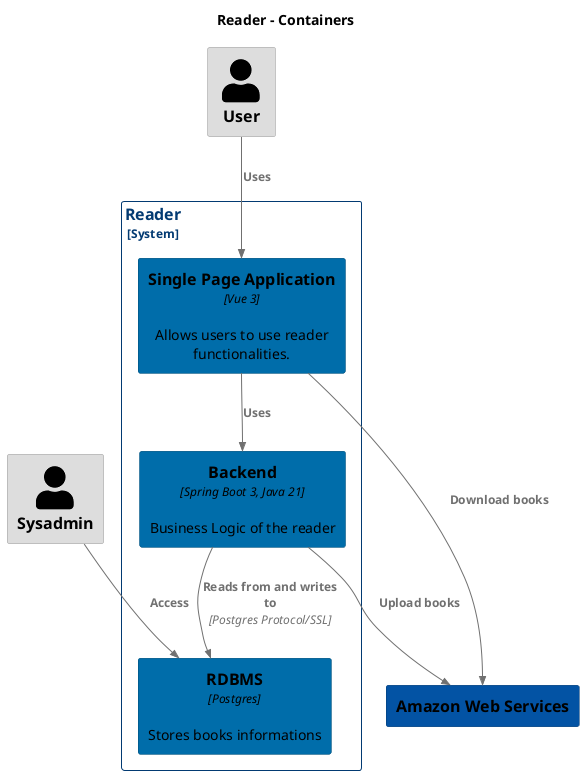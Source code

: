 @startuml
set separator none
title Reader - Containers

top to bottom direction

!include <C4/C4>
!include <C4/C4_Context>
!include <C4/C4_Container>
!include <awslib/AWSCommon>
!include <awslib/Storage/SimpleStorageServiceBucket>

AddElementTag("Software System", $bgColor="#0353a4", $borderColor="#023a72", $fontColor="#000000", $sprite="", $shadowing="", $borderStyle="solid")
AddElementTag("Element", $bgColor="#dddddd", $borderColor="#9a9a9a", $fontColor="#000000", $sprite="", $shadowing="", $borderStyle="solid")
AddElementTag("Container", $bgColor="#006daa", $borderColor="#004c76", $fontColor="#000000", $sprite="", $shadowing="", $borderStyle="solid")

AddRelTag("Relationship", $textColor="#707070", $lineColor="#707070", $lineStyle = "")

AddBoundaryTag("Software System", $bgColor="#ffffff", $borderColor="#023a72", $fontColor="#023a72", $shadowing="", $borderStyle="solid")

Person(User, "User", $descr="", $tags="Element", $link="")
Person(Sysadmin, "Sysadmin", $descr="", $tags="Element", $link="")
System(AmazonWebServices, "Amazon Web Services", $descr="", $tags="Software System", $link="")

System_Boundary("Reader_boundary", "Reader", $tags="Software System") {
  Container(Reader.SinglePageApplication, "Single Page Application", $techn="Vue 3", $descr="Allows users to use reader functionalities.", $tags="Container", $link="")
  Container(Reader.Backend, "Backend", $techn="Spring Boot 3, Java 21", $descr="Business Logic of the reader", $tags="Container", $link="")
  Container(Reader.RDBMS, "RDBMS", $techn="Postgres", $descr="Stores books informations", $tags="Container", $link="")
}

Rel(Sysadmin, Reader.RDBMS, "Access", $techn="", $tags="Relationship", $link="")
Rel(Reader.SinglePageApplication, Reader.Backend, "Uses", $techn="", $tags="Relationship", $link="")
Rel(Reader.Backend, Reader.RDBMS, "Reads from and writes to", $techn="Postgres Protocol/SSL", $tags="Relationship", $link="")
Rel(Reader.Backend, AmazonWebServices, "Upload books", $techn="", $tags="Relationship", $link="")
Rel(Reader.SinglePageApplication, AmazonWebServices, "Download books", $techn="", $tags="Relationship", $link="")
Rel(User, Reader.SinglePageApplication, "Uses", $techn="", $tags="Relationship", $link="")

hide stereotypes
@enduml
